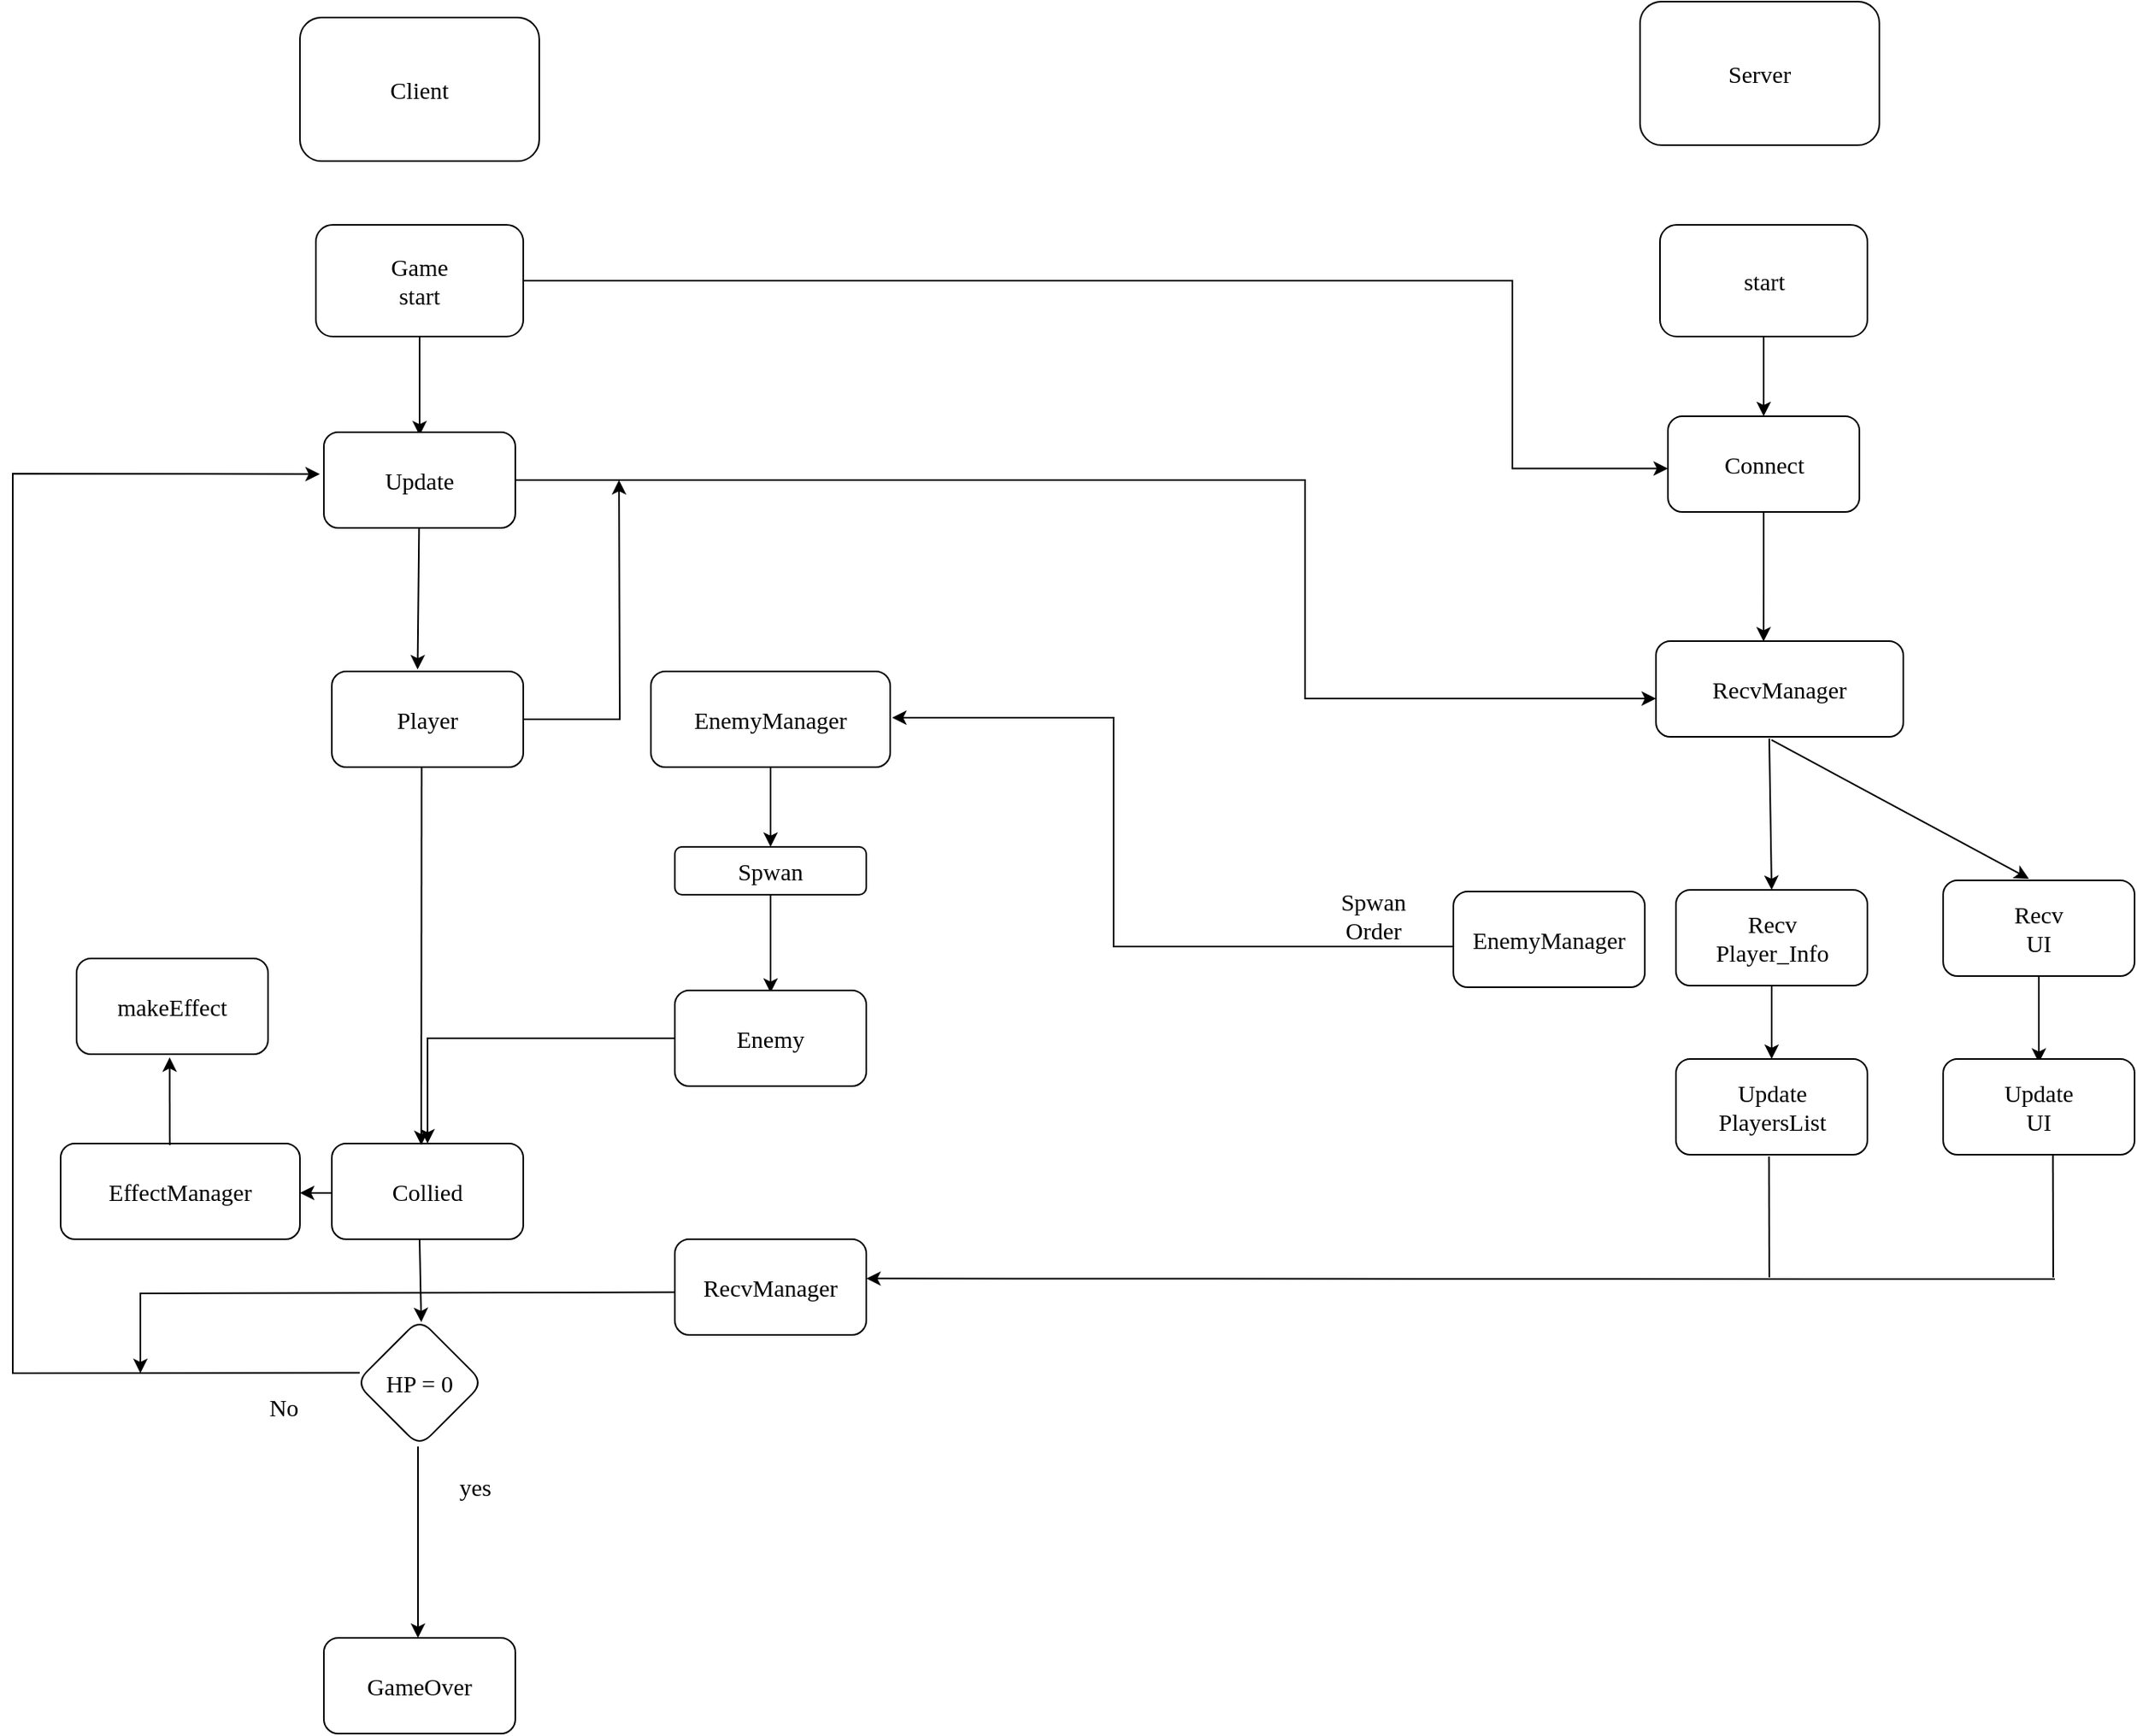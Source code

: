 <mxfile version="20.5.1" type="device"><diagram id="2oRee7eGzLpA95Wzz_m2" name="페이지-1"><mxGraphModel dx="1560" dy="1208" grid="1" gridSize="10" guides="1" tooltips="1" connect="1" arrows="1" fold="1" page="1" pageScale="1" pageWidth="4681" pageHeight="3300" math="0" shadow="0"><root><mxCell id="0"/><mxCell id="1" parent="0"/><mxCell id="Pyj47Zj6CVMwZPEnoL9U-1" value="&lt;font style=&quot;font-size: 15px;&quot;&gt;Client&lt;/font&gt;" style="rounded=1;whiteSpace=wrap;html=1;fontFamily=Verdana;fontSize=15;" parent="1" vertex="1"><mxGeometry x="210" y="60" width="150" height="90" as="geometry"/></mxCell><mxCell id="Pyj47Zj6CVMwZPEnoL9U-11" value="&lt;font style=&quot;font-size: 15px;&quot;&gt;Server&lt;/font&gt;" style="rounded=1;whiteSpace=wrap;html=1;fontFamily=Verdana;fontSize=15;" parent="1" vertex="1"><mxGeometry x="1050" y="50" width="150" height="90" as="geometry"/></mxCell><mxCell id="Pyj47Zj6CVMwZPEnoL9U-12" value="RecvManager" style="rounded=1;whiteSpace=wrap;html=1;fontSize=15;fontFamily=Verdana;" parent="1" vertex="1"><mxGeometry x="1060" y="451" width="155" height="60" as="geometry"/></mxCell><mxCell id="S_mz85tSm6nGq7kt46sU-9" style="edgeStyle=orthogonalEdgeStyle;rounded=0;orthogonalLoop=1;jettySize=auto;html=1;entryX=0;entryY=0.546;entryDx=0;entryDy=0;entryPerimeter=0;fontFamily=Verdana;fontSize=15;" edge="1" parent="1" source="Pyj47Zj6CVMwZPEnoL9U-17" target="S_mz85tSm6nGq7kt46sU-7"><mxGeometry relative="1" as="geometry"><Array as="points"><mxPoint x="970" y="225"/><mxPoint x="970" y="343"/></Array></mxGeometry></mxCell><mxCell id="Pyj47Zj6CVMwZPEnoL9U-17" value="Game&lt;br style=&quot;font-size: 15px;&quot;&gt;start" style="rounded=1;whiteSpace=wrap;html=1;fontSize=15;fontFamily=Verdana;" parent="1" vertex="1"><mxGeometry x="220" y="190" width="130" height="70" as="geometry"/></mxCell><mxCell id="Pyj47Zj6CVMwZPEnoL9U-18" value="" style="endArrow=classic;html=1;rounded=0;fontSize=15;exitX=0.5;exitY=1;exitDx=0;exitDy=0;entryX=0.5;entryY=0.033;entryDx=0;entryDy=0;entryPerimeter=0;fontFamily=Verdana;" parent="1" source="Pyj47Zj6CVMwZPEnoL9U-17" target="Pyj47Zj6CVMwZPEnoL9U-32" edge="1"><mxGeometry width="50" height="50" relative="1" as="geometry"><mxPoint x="440" y="460" as="sourcePoint"/><mxPoint x="285" y="320" as="targetPoint"/></mxGeometry></mxCell><mxCell id="S_mz85tSm6nGq7kt46sU-11" style="edgeStyle=orthogonalEdgeStyle;rounded=0;orthogonalLoop=1;jettySize=auto;html=1;entryX=0;entryY=0.6;entryDx=0;entryDy=0;entryPerimeter=0;fontFamily=Verdana;fontSize=15;" edge="1" parent="1" source="Pyj47Zj6CVMwZPEnoL9U-32" target="Pyj47Zj6CVMwZPEnoL9U-12"><mxGeometry relative="1" as="geometry"><Array as="points"><mxPoint x="840" y="350"/><mxPoint x="840" y="487"/></Array></mxGeometry></mxCell><mxCell id="Pyj47Zj6CVMwZPEnoL9U-32" value="Update" style="rounded=1;whiteSpace=wrap;html=1;fontSize=15;fontFamily=Verdana;" parent="1" vertex="1"><mxGeometry x="225" y="320" width="120" height="60" as="geometry"/></mxCell><mxCell id="Pyj47Zj6CVMwZPEnoL9U-34" value="" style="endArrow=classic;html=1;rounded=0;fontSize=15;entryX=0.448;entryY=-0.021;entryDx=0;entryDy=0;entryPerimeter=0;fontFamily=Verdana;" parent="1" source="Pyj47Zj6CVMwZPEnoL9U-32" target="Pyj47Zj6CVMwZPEnoL9U-37" edge="1"><mxGeometry width="50" height="50" relative="1" as="geometry"><mxPoint x="230" y="460" as="sourcePoint"/><mxPoint x="285" y="428.8" as="targetPoint"/></mxGeometry></mxCell><mxCell id="S_mz85tSm6nGq7kt46sU-20" style="edgeStyle=orthogonalEdgeStyle;rounded=0;orthogonalLoop=1;jettySize=auto;html=1;fontFamily=Verdana;fontSize=15;" edge="1" parent="1" source="Pyj47Zj6CVMwZPEnoL9U-36" target="Pyj47Zj6CVMwZPEnoL9U-40"><mxGeometry relative="1" as="geometry"/></mxCell><mxCell id="Pyj47Zj6CVMwZPEnoL9U-36" value="EnemyManager" style="rounded=1;whiteSpace=wrap;html=1;fontSize=15;fontFamily=Verdana;" parent="1" vertex="1"><mxGeometry x="430" y="470" width="150" height="60" as="geometry"/></mxCell><mxCell id="S_mz85tSm6nGq7kt46sU-27" style="edgeStyle=orthogonalEdgeStyle;rounded=0;orthogonalLoop=1;jettySize=auto;html=1;fontFamily=Verdana;fontSize=15;" edge="1" parent="1" source="Pyj47Zj6CVMwZPEnoL9U-37"><mxGeometry relative="1" as="geometry"><mxPoint x="410" y="350" as="targetPoint"/></mxGeometry></mxCell><mxCell id="Pyj47Zj6CVMwZPEnoL9U-37" value="Player" style="rounded=1;whiteSpace=wrap;html=1;fontSize=15;fontFamily=Verdana;" parent="1" vertex="1"><mxGeometry x="230" y="470" width="120" height="60" as="geometry"/></mxCell><mxCell id="Pyj47Zj6CVMwZPEnoL9U-38" value="EffectManager" style="rounded=1;whiteSpace=wrap;html=1;fontSize=15;fontFamily=Verdana;" parent="1" vertex="1"><mxGeometry x="60" y="766" width="150" height="60" as="geometry"/></mxCell><mxCell id="S_mz85tSm6nGq7kt46sU-24" style="edgeStyle=orthogonalEdgeStyle;rounded=0;orthogonalLoop=1;jettySize=auto;html=1;entryX=0.5;entryY=0.025;entryDx=0;entryDy=0;entryPerimeter=0;fontFamily=Verdana;fontSize=15;" edge="1" parent="1" source="Pyj47Zj6CVMwZPEnoL9U-40" target="S_mz85tSm6nGq7kt46sU-21"><mxGeometry relative="1" as="geometry"/></mxCell><mxCell id="Pyj47Zj6CVMwZPEnoL9U-40" value="Spwan" style="rounded=1;whiteSpace=wrap;html=1;fontSize=15;fontFamily=Verdana;" parent="1" vertex="1"><mxGeometry x="445" y="580" width="120" height="30" as="geometry"/></mxCell><mxCell id="Pyj47Zj6CVMwZPEnoL9U-42" value="Collied" style="rounded=1;whiteSpace=wrap;html=1;shadow=0;fontSize=15;fillColor=none;fontFamily=Verdana;" parent="1" vertex="1"><mxGeometry x="230" y="766" width="120" height="60" as="geometry"/></mxCell><mxCell id="Pyj47Zj6CVMwZPEnoL9U-43" value="" style="endArrow=classic;html=1;rounded=0;fontSize=15;exitX=0.469;exitY=1;exitDx=0;exitDy=0;exitPerimeter=0;entryX=0.467;entryY=0.017;entryDx=0;entryDy=0;entryPerimeter=0;fontFamily=Verdana;" parent="1" source="Pyj47Zj6CVMwZPEnoL9U-37" target="Pyj47Zj6CVMwZPEnoL9U-42" edge="1"><mxGeometry width="50" height="50" relative="1" as="geometry"><mxPoint x="220" y="830" as="sourcePoint"/><mxPoint x="286" y="700" as="targetPoint"/></mxGeometry></mxCell><mxCell id="Pyj47Zj6CVMwZPEnoL9U-48" value="HP = 0" style="rhombus;whiteSpace=wrap;html=1;rounded=1;shadow=0;fontSize=15;fillColor=none;fontFamily=Verdana;" parent="1" vertex="1"><mxGeometry x="245" y="876" width="80" height="80" as="geometry"/></mxCell><mxCell id="Pyj47Zj6CVMwZPEnoL9U-49" value="" style="endArrow=classic;html=1;rounded=0;fontSize=15;entryX=0.513;entryY=0.025;entryDx=0;entryDy=0;entryPerimeter=0;fontFamily=Verdana;" parent="1" target="Pyj47Zj6CVMwZPEnoL9U-48" edge="1"><mxGeometry width="50" height="50" relative="1" as="geometry"><mxPoint x="285" y="826" as="sourcePoint"/><mxPoint x="285" y="876" as="targetPoint"/></mxGeometry></mxCell><mxCell id="Pyj47Zj6CVMwZPEnoL9U-51" value="" style="endArrow=classic;html=1;rounded=0;fontSize=15;fontFamily=Verdana;" parent="1" edge="1"><mxGeometry width="50" height="50" relative="1" as="geometry"><mxPoint x="284" y="956" as="sourcePoint"/><mxPoint x="284" y="1076" as="targetPoint"/></mxGeometry></mxCell><mxCell id="Pyj47Zj6CVMwZPEnoL9U-52" value="GameOver" style="rounded=1;whiteSpace=wrap;html=1;shadow=0;fontSize=15;fillColor=none;fontFamily=Verdana;" parent="1" vertex="1"><mxGeometry x="225" y="1076" width="120" height="60" as="geometry"/></mxCell><mxCell id="Pyj47Zj6CVMwZPEnoL9U-53" value="" style="endArrow=classic;html=1;rounded=0;fontSize=15;fontFamily=Verdana;" parent="1" edge="1"><mxGeometry width="50" height="50" relative="1" as="geometry"><mxPoint x="230" y="797" as="sourcePoint"/><mxPoint x="210" y="797" as="targetPoint"/></mxGeometry></mxCell><mxCell id="Pyj47Zj6CVMwZPEnoL9U-54" value="makeEffect" style="rounded=1;whiteSpace=wrap;html=1;shadow=0;fontSize=15;fillColor=none;fontFamily=Verdana;" parent="1" vertex="1"><mxGeometry x="70" y="650" width="120" height="60" as="geometry"/></mxCell><mxCell id="Pyj47Zj6CVMwZPEnoL9U-55" value="" style="endArrow=classic;html=1;rounded=0;fontSize=15;entryX=0.486;entryY=1.033;entryDx=0;entryDy=0;entryPerimeter=0;exitX=0.456;exitY=0.017;exitDx=0;exitDy=0;exitPerimeter=0;fontFamily=Verdana;" parent="1" source="Pyj47Zj6CVMwZPEnoL9U-38" target="Pyj47Zj6CVMwZPEnoL9U-54" edge="1"><mxGeometry width="50" height="50" relative="1" as="geometry"><mxPoint x="560" y="796" as="sourcePoint"/><mxPoint x="400" y="756" as="targetPoint"/></mxGeometry></mxCell><mxCell id="Pyj47Zj6CVMwZPEnoL9U-57" value="" style="endArrow=classic;html=1;rounded=0;fontSize=15;exitX=0.031;exitY=0.422;exitDx=0;exitDy=0;exitPerimeter=0;entryX=-0.021;entryY=0.438;entryDx=0;entryDy=0;entryPerimeter=0;fontFamily=Verdana;" parent="1" source="Pyj47Zj6CVMwZPEnoL9U-48" target="Pyj47Zj6CVMwZPEnoL9U-32" edge="1"><mxGeometry width="50" height="50" relative="1" as="geometry"><mxPoint x="190" y="690" as="sourcePoint"/><mxPoint x="240" y="640" as="targetPoint"/><Array as="points"><mxPoint x="30" y="910"/><mxPoint x="30" y="346"/></Array></mxGeometry></mxCell><mxCell id="Pyj47Zj6CVMwZPEnoL9U-58" value="yes" style="text;html=1;strokeColor=none;fillColor=none;align=center;verticalAlign=middle;whiteSpace=wrap;rounded=0;shadow=0;fontSize=15;fontFamily=Verdana;" parent="1" vertex="1"><mxGeometry x="290" y="966" width="60" height="30" as="geometry"/></mxCell><mxCell id="Pyj47Zj6CVMwZPEnoL9U-59" value="No" style="text;html=1;strokeColor=none;fillColor=none;align=center;verticalAlign=middle;whiteSpace=wrap;rounded=0;shadow=0;fontSize=15;fontFamily=Verdana;" parent="1" vertex="1"><mxGeometry x="170" y="916" width="60" height="30" as="geometry"/></mxCell><mxCell id="S_mz85tSm6nGq7kt46sU-1" value="" style="endArrow=classic;html=1;rounded=0;exitX=0.458;exitY=1.017;exitDx=0;exitDy=0;exitPerimeter=0;entryX=0.5;entryY=0;entryDx=0;entryDy=0;entryPerimeter=0;fontFamily=Verdana;fontSize=15;" edge="1" parent="1" source="Pyj47Zj6CVMwZPEnoL9U-12" target="S_mz85tSm6nGq7kt46sU-3"><mxGeometry width="50" height="50" relative="1" as="geometry"><mxPoint x="1080" y="731" as="sourcePoint"/><mxPoint x="1050" y="601" as="targetPoint"/></mxGeometry></mxCell><mxCell id="S_mz85tSm6nGq7kt46sU-2" value="" style="endArrow=classic;html=1;rounded=0;exitX=0.467;exitY=1.033;exitDx=0;exitDy=0;exitPerimeter=0;entryX=0.448;entryY=-0.017;entryDx=0;entryDy=0;entryPerimeter=0;fontFamily=Verdana;fontSize=15;" edge="1" parent="1" source="Pyj47Zj6CVMwZPEnoL9U-12" target="S_mz85tSm6nGq7kt46sU-4"><mxGeometry width="50" height="50" relative="1" as="geometry"><mxPoint x="1080" y="731" as="sourcePoint"/><mxPoint x="1130" y="601" as="targetPoint"/></mxGeometry></mxCell><mxCell id="S_mz85tSm6nGq7kt46sU-16" style="edgeStyle=orthogonalEdgeStyle;rounded=0;orthogonalLoop=1;jettySize=auto;html=1;fontFamily=Verdana;fontSize=15;" edge="1" parent="1" source="S_mz85tSm6nGq7kt46sU-3" target="S_mz85tSm6nGq7kt46sU-14"><mxGeometry relative="1" as="geometry"/></mxCell><mxCell id="S_mz85tSm6nGq7kt46sU-3" value="Recv&lt;br style=&quot;font-size: 15px;&quot;&gt;Player_Info" style="rounded=1;whiteSpace=wrap;html=1;fontFamily=Verdana;fontSize=15;" vertex="1" parent="1"><mxGeometry x="1072.5" y="607" width="120" height="60" as="geometry"/></mxCell><mxCell id="S_mz85tSm6nGq7kt46sU-29" style="edgeStyle=orthogonalEdgeStyle;rounded=0;orthogonalLoop=1;jettySize=auto;html=1;entryX=0.5;entryY=0.039;entryDx=0;entryDy=0;entryPerimeter=0;fontFamily=Verdana;fontSize=15;" edge="1" parent="1" source="S_mz85tSm6nGq7kt46sU-4" target="S_mz85tSm6nGq7kt46sU-28"><mxGeometry relative="1" as="geometry"/></mxCell><mxCell id="S_mz85tSm6nGq7kt46sU-4" value="Recv&lt;br style=&quot;font-size: 15px;&quot;&gt;UI" style="rounded=1;whiteSpace=wrap;html=1;fontFamily=Verdana;fontSize=15;" vertex="1" parent="1"><mxGeometry x="1240" y="601" width="120" height="60" as="geometry"/></mxCell><mxCell id="S_mz85tSm6nGq7kt46sU-8" style="edgeStyle=orthogonalEdgeStyle;rounded=0;orthogonalLoop=1;jettySize=auto;html=1;fontFamily=Verdana;fontSize=15;" edge="1" parent="1" source="S_mz85tSm6nGq7kt46sU-6" target="S_mz85tSm6nGq7kt46sU-7"><mxGeometry relative="1" as="geometry"/></mxCell><mxCell id="S_mz85tSm6nGq7kt46sU-6" value="start" style="rounded=1;whiteSpace=wrap;html=1;fontSize=15;fontFamily=Verdana;" vertex="1" parent="1"><mxGeometry x="1062.5" y="190" width="130" height="70" as="geometry"/></mxCell><mxCell id="S_mz85tSm6nGq7kt46sU-10" style="edgeStyle=orthogonalEdgeStyle;rounded=0;orthogonalLoop=1;jettySize=auto;html=1;entryX=0.435;entryY=0.004;entryDx=0;entryDy=0;entryPerimeter=0;fontFamily=Verdana;fontSize=15;" edge="1" parent="1" source="S_mz85tSm6nGq7kt46sU-7" target="Pyj47Zj6CVMwZPEnoL9U-12"><mxGeometry relative="1" as="geometry"/></mxCell><mxCell id="S_mz85tSm6nGq7kt46sU-7" value="Connect" style="rounded=1;whiteSpace=wrap;html=1;fontFamily=Verdana;fontSize=15;" vertex="1" parent="1"><mxGeometry x="1067.5" y="310" width="120" height="60" as="geometry"/></mxCell><mxCell id="S_mz85tSm6nGq7kt46sU-31" style="edgeStyle=orthogonalEdgeStyle;rounded=0;orthogonalLoop=1;jettySize=auto;html=1;entryX=1;entryY=0.628;entryDx=0;entryDy=0;entryPerimeter=0;fontFamily=Verdana;fontSize=15;" edge="1" parent="1"><mxGeometry relative="1" as="geometry"><mxPoint x="1310" y="851" as="sourcePoint"/><mxPoint x="565" y="850.68" as="targetPoint"/><Array as="points"><mxPoint x="1230" y="851"/><mxPoint x="1230" y="851"/></Array></mxGeometry></mxCell><mxCell id="S_mz85tSm6nGq7kt46sU-14" value="Update&lt;br style=&quot;font-size: 15px;&quot;&gt;PlayersList" style="rounded=1;whiteSpace=wrap;html=1;fontFamily=Verdana;fontSize=15;" vertex="1" parent="1"><mxGeometry x="1072.5" y="713" width="120" height="60" as="geometry"/></mxCell><mxCell id="S_mz85tSm6nGq7kt46sU-18" style="edgeStyle=orthogonalEdgeStyle;rounded=0;orthogonalLoop=1;jettySize=auto;html=1;entryX=1.008;entryY=0.483;entryDx=0;entryDy=0;entryPerimeter=0;exitX=0.01;exitY=0.575;exitDx=0;exitDy=0;exitPerimeter=0;fontFamily=Verdana;fontSize=15;" edge="1" parent="1" source="S_mz85tSm6nGq7kt46sU-15" target="Pyj47Zj6CVMwZPEnoL9U-36"><mxGeometry relative="1" as="geometry"><mxPoint x="830" y="628" as="sourcePoint"/><Array as="points"><mxPoint x="720" y="642"/><mxPoint x="720" y="499"/></Array></mxGeometry></mxCell><mxCell id="S_mz85tSm6nGq7kt46sU-15" value="EnemyManager" style="rounded=1;whiteSpace=wrap;html=1;fontFamily=Verdana;fontSize=15;" vertex="1" parent="1"><mxGeometry x="933" y="608" width="120" height="60" as="geometry"/></mxCell><mxCell id="S_mz85tSm6nGq7kt46sU-19" value="Spwan&lt;br style=&quot;font-size: 15px;&quot;&gt;Order" style="text;html=1;strokeColor=none;fillColor=none;align=center;verticalAlign=middle;whiteSpace=wrap;rounded=0;rotation=0;fontFamily=Verdana;fontSize=15;" vertex="1" parent="1"><mxGeometry x="853" y="608" width="60" height="30" as="geometry"/></mxCell><mxCell id="S_mz85tSm6nGq7kt46sU-23" style="edgeStyle=orthogonalEdgeStyle;rounded=0;orthogonalLoop=1;jettySize=auto;html=1;fontFamily=Verdana;fontSize=15;" edge="1" parent="1" source="S_mz85tSm6nGq7kt46sU-21" target="Pyj47Zj6CVMwZPEnoL9U-42"><mxGeometry relative="1" as="geometry"/></mxCell><mxCell id="S_mz85tSm6nGq7kt46sU-21" value="Enemy" style="rounded=1;whiteSpace=wrap;html=1;fontFamily=Verdana;fontSize=15;" vertex="1" parent="1"><mxGeometry x="445" y="670" width="120" height="60" as="geometry"/></mxCell><mxCell id="S_mz85tSm6nGq7kt46sU-28" value="Update&lt;br style=&quot;font-size: 15px;&quot;&gt;UI" style="rounded=1;whiteSpace=wrap;html=1;fontFamily=Verdana;fontSize=15;" vertex="1" parent="1"><mxGeometry x="1240" y="713" width="120" height="60" as="geometry"/></mxCell><mxCell id="S_mz85tSm6nGq7kt46sU-30" value="RecvManager" style="rounded=1;whiteSpace=wrap;html=1;fontFamily=Verdana;fontSize=15;" vertex="1" parent="1"><mxGeometry x="445" y="826" width="120" height="60" as="geometry"/></mxCell><mxCell id="S_mz85tSm6nGq7kt46sU-34" value="" style="endArrow=none;html=1;rounded=0;strokeColor=default;entryX=0.486;entryY=1.018;entryDx=0;entryDy=0;entryPerimeter=0;fontFamily=Verdana;fontSize=15;" edge="1" parent="1"><mxGeometry width="50" height="50" relative="1" as="geometry"><mxPoint x="1131" y="850" as="sourcePoint"/><mxPoint x="1130.82" y="774.08" as="targetPoint"/></mxGeometry></mxCell><mxCell id="S_mz85tSm6nGq7kt46sU-35" value="" style="endArrow=none;html=1;rounded=0;strokeColor=default;entryX=0.59;entryY=0.998;entryDx=0;entryDy=0;entryPerimeter=0;fontFamily=Verdana;fontSize=15;" edge="1" parent="1"><mxGeometry width="50" height="50" relative="1" as="geometry"><mxPoint x="1309" y="850" as="sourcePoint"/><mxPoint x="1308.8" y="772.88" as="targetPoint"/></mxGeometry></mxCell><mxCell id="S_mz85tSm6nGq7kt46sU-36" value="" style="endArrow=classic;html=1;rounded=0;strokeColor=default;exitX=0.004;exitY=0.555;exitDx=0;exitDy=0;exitPerimeter=0;fontFamily=Verdana;fontSize=15;" edge="1" parent="1" source="S_mz85tSm6nGq7kt46sU-30"><mxGeometry width="50" height="50" relative="1" as="geometry"><mxPoint x="440" y="860" as="sourcePoint"/><mxPoint x="110" y="910" as="targetPoint"/><Array as="points"><mxPoint x="110" y="860"/></Array></mxGeometry></mxCell></root></mxGraphModel></diagram></mxfile>